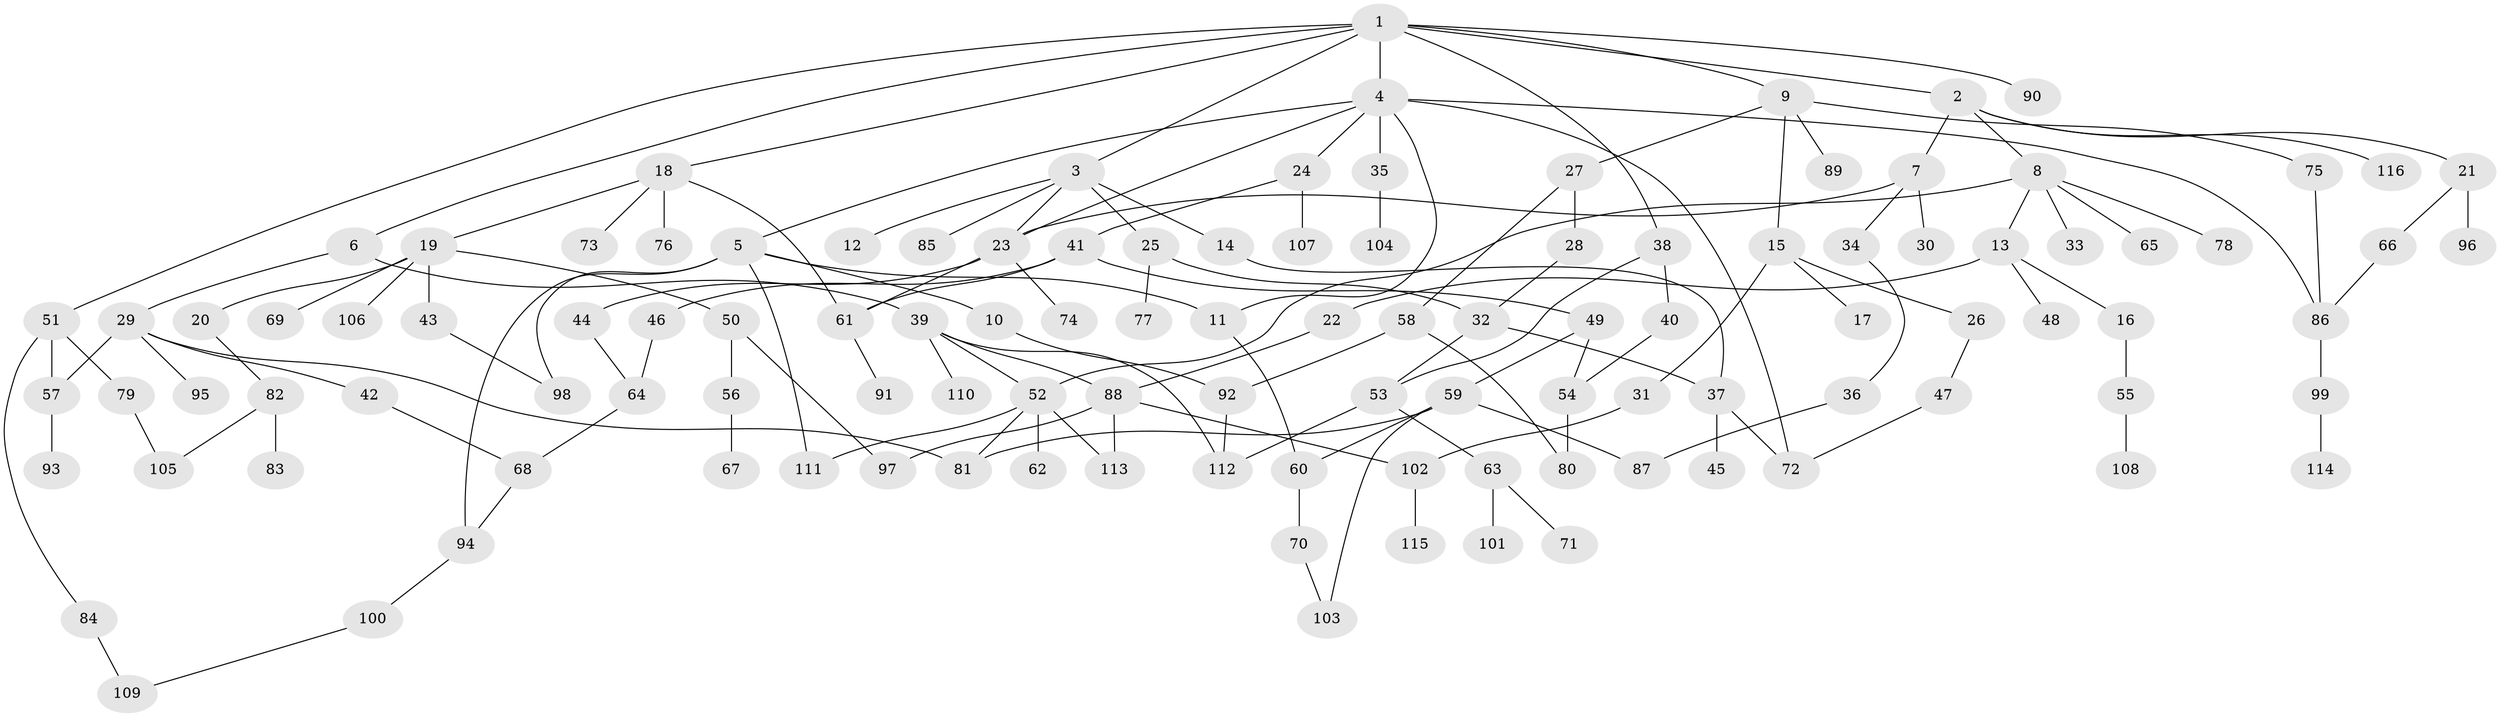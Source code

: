 // coarse degree distribution, {8: 0.02631578947368421, 4: 0.14473684210526316, 5: 0.10526315789473684, 6: 0.039473684210526314, 3: 0.2236842105263158, 2: 0.21052631578947367, 1: 0.25}
// Generated by graph-tools (version 1.1) at 2025/41/03/06/25 10:41:26]
// undirected, 116 vertices, 150 edges
graph export_dot {
graph [start="1"]
  node [color=gray90,style=filled];
  1;
  2;
  3;
  4;
  5;
  6;
  7;
  8;
  9;
  10;
  11;
  12;
  13;
  14;
  15;
  16;
  17;
  18;
  19;
  20;
  21;
  22;
  23;
  24;
  25;
  26;
  27;
  28;
  29;
  30;
  31;
  32;
  33;
  34;
  35;
  36;
  37;
  38;
  39;
  40;
  41;
  42;
  43;
  44;
  45;
  46;
  47;
  48;
  49;
  50;
  51;
  52;
  53;
  54;
  55;
  56;
  57;
  58;
  59;
  60;
  61;
  62;
  63;
  64;
  65;
  66;
  67;
  68;
  69;
  70;
  71;
  72;
  73;
  74;
  75;
  76;
  77;
  78;
  79;
  80;
  81;
  82;
  83;
  84;
  85;
  86;
  87;
  88;
  89;
  90;
  91;
  92;
  93;
  94;
  95;
  96;
  97;
  98;
  99;
  100;
  101;
  102;
  103;
  104;
  105;
  106;
  107;
  108;
  109;
  110;
  111;
  112;
  113;
  114;
  115;
  116;
  1 -- 2;
  1 -- 3;
  1 -- 4;
  1 -- 6;
  1 -- 9;
  1 -- 18;
  1 -- 38;
  1 -- 51;
  1 -- 90;
  2 -- 7;
  2 -- 8;
  2 -- 21;
  2 -- 116;
  3 -- 12;
  3 -- 14;
  3 -- 23;
  3 -- 25;
  3 -- 85;
  4 -- 5;
  4 -- 24;
  4 -- 35;
  4 -- 11;
  4 -- 86;
  4 -- 72;
  4 -- 23;
  5 -- 10;
  5 -- 11;
  5 -- 94;
  5 -- 98;
  5 -- 111;
  6 -- 29;
  6 -- 39;
  7 -- 30;
  7 -- 34;
  7 -- 23;
  8 -- 13;
  8 -- 33;
  8 -- 65;
  8 -- 78;
  8 -- 52;
  9 -- 15;
  9 -- 27;
  9 -- 75;
  9 -- 89;
  10 -- 92;
  11 -- 60;
  13 -- 16;
  13 -- 22;
  13 -- 48;
  14 -- 37;
  15 -- 17;
  15 -- 26;
  15 -- 31;
  16 -- 55;
  18 -- 19;
  18 -- 61;
  18 -- 73;
  18 -- 76;
  19 -- 20;
  19 -- 43;
  19 -- 50;
  19 -- 69;
  19 -- 106;
  20 -- 82;
  21 -- 66;
  21 -- 96;
  22 -- 88;
  23 -- 44;
  23 -- 74;
  23 -- 61;
  24 -- 41;
  24 -- 107;
  25 -- 32;
  25 -- 77;
  26 -- 47;
  27 -- 28;
  27 -- 58;
  28 -- 32;
  29 -- 42;
  29 -- 57;
  29 -- 95;
  29 -- 81;
  31 -- 102;
  32 -- 53;
  32 -- 37;
  34 -- 36;
  35 -- 104;
  36 -- 87;
  37 -- 45;
  37 -- 72;
  38 -- 40;
  38 -- 53;
  39 -- 52;
  39 -- 110;
  39 -- 112;
  39 -- 88;
  40 -- 54;
  41 -- 46;
  41 -- 49;
  41 -- 61;
  42 -- 68;
  43 -- 98;
  44 -- 64;
  46 -- 64;
  47 -- 72;
  49 -- 59;
  49 -- 54;
  50 -- 56;
  50 -- 97;
  51 -- 79;
  51 -- 84;
  51 -- 57;
  52 -- 62;
  52 -- 81;
  52 -- 113;
  52 -- 111;
  53 -- 63;
  53 -- 112;
  54 -- 80;
  55 -- 108;
  56 -- 67;
  57 -- 93;
  58 -- 80;
  58 -- 92;
  59 -- 87;
  59 -- 60;
  59 -- 81;
  59 -- 103;
  60 -- 70;
  61 -- 91;
  63 -- 71;
  63 -- 101;
  64 -- 68;
  66 -- 86;
  68 -- 94;
  70 -- 103;
  75 -- 86;
  79 -- 105;
  82 -- 83;
  82 -- 105;
  84 -- 109;
  86 -- 99;
  88 -- 97;
  88 -- 102;
  88 -- 113;
  92 -- 112;
  94 -- 100;
  99 -- 114;
  100 -- 109;
  102 -- 115;
}
